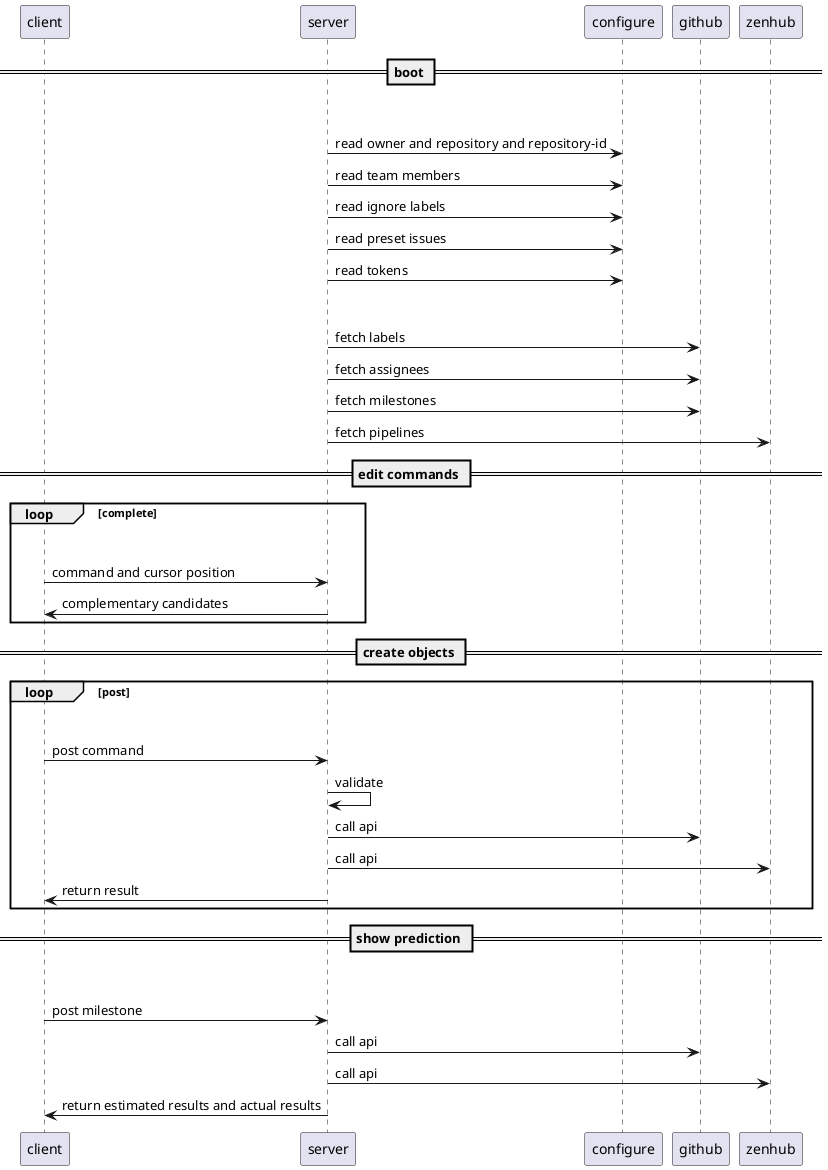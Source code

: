@startuml

participant client
participant server
participant configure
participant github
participant zenhub

== boot ==

server -> configure : \n\nread owner and repository and repository-id
server -> configure :     read team members
server -> configure :     read ignore labels
server -> configure :     read preset issues
server -> configure :     read tokens

server -> github : \n\nfetch labels
server -> github :     fetch assignees
server -> github :     fetch milestones
server -> zenhub :     fetch pipelines

== edit commands ==

loop complete
    client -> server : \n\ncommand and cursor position
    client <- server :     complementary candidates
end

== create objects ==

loop post
    client -> server : \n\npost command
    server -> server : validate
    server -> github : call api
    server -> zenhub : call api
    client <- server : return result
end

== show prediction ==

client -> server : \n\npost milestone
server -> github : call api
server -> zenhub : call api
client <- server : return estimated results and actual results

@enduml